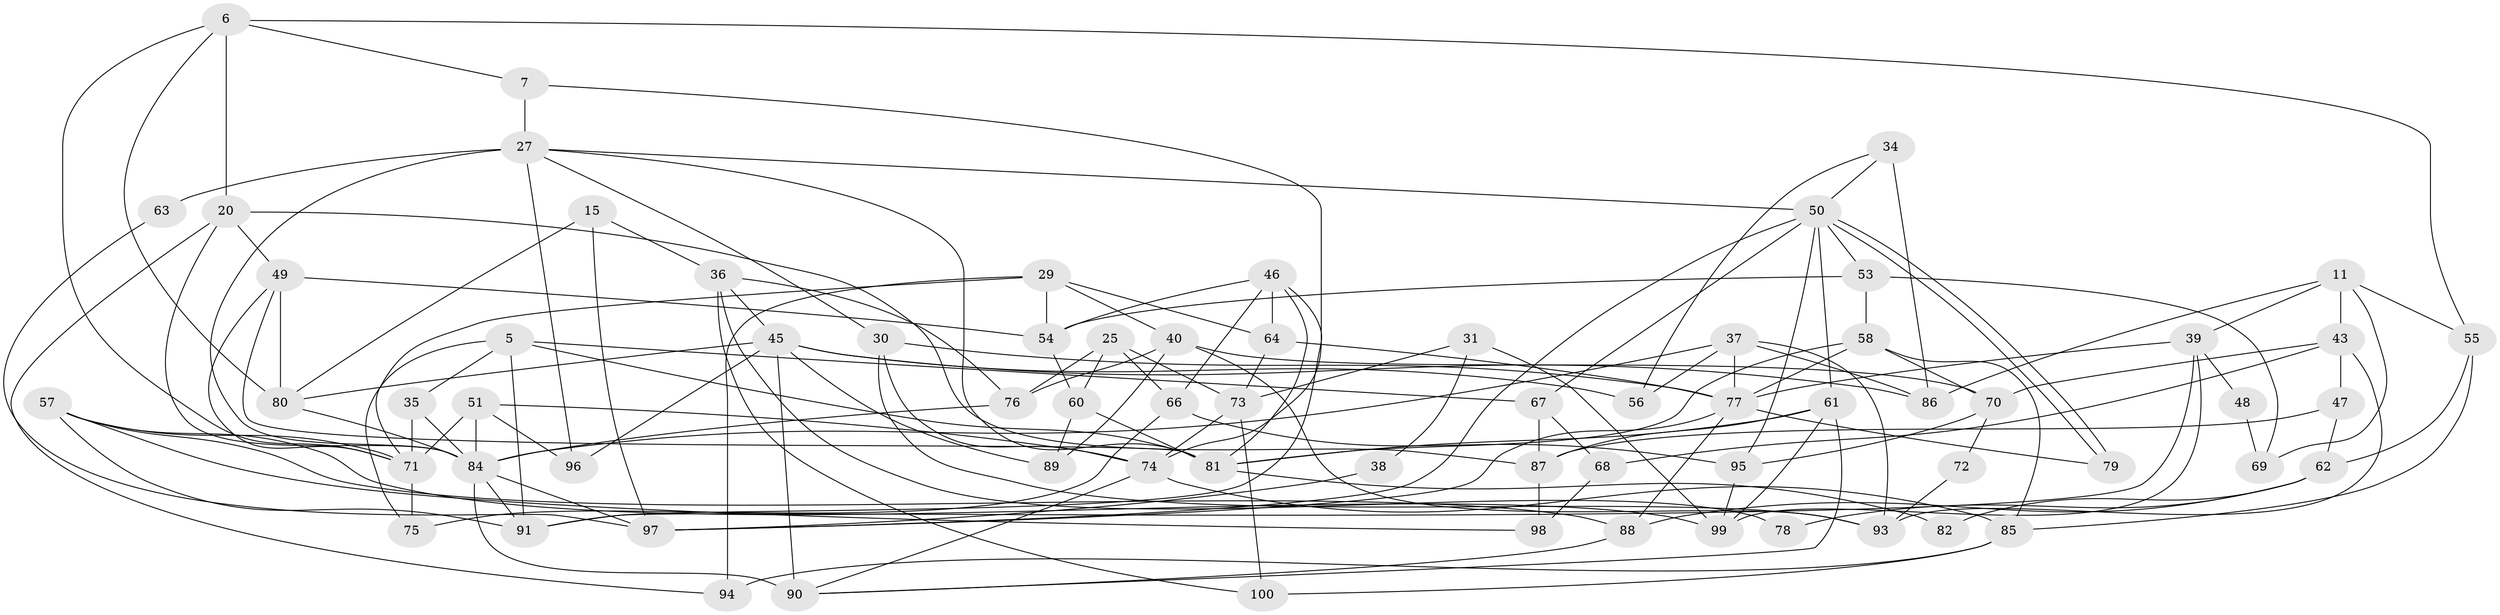 // original degree distribution, {5: 0.24, 4: 0.32, 3: 0.29, 2: 0.07, 6: 0.05, 7: 0.03}
// Generated by graph-tools (version 1.1) at 2025/54/03/04/25 21:54:34]
// undirected, 70 vertices, 155 edges
graph export_dot {
graph [start="1"]
  node [color=gray90,style=filled];
  5;
  6;
  7;
  11;
  15;
  20;
  25;
  27 [super="+1"];
  29 [super="+13+8"];
  30;
  31;
  34;
  35;
  36;
  37 [super="+3"];
  38;
  39;
  40;
  43;
  45 [super="+42"];
  46 [super="+26"];
  47;
  48;
  49 [super="+19"];
  50 [super="+22+23+33"];
  51;
  53;
  54;
  55;
  56;
  57;
  58;
  60;
  61;
  62 [super="+17"];
  63;
  64 [super="+12"];
  66;
  67;
  68;
  69;
  70;
  71 [super="+10"];
  72;
  73 [super="+44"];
  74 [super="+24"];
  75;
  76;
  77 [super="+32"];
  78;
  79;
  80;
  81 [super="+52"];
  82;
  84 [super="+59+65"];
  85 [super="+18"];
  86 [super="+83"];
  87;
  88;
  89;
  90 [super="+14"];
  91 [super="+2"];
  93 [super="+41+28"];
  94;
  95;
  96;
  97 [super="+92"];
  98;
  99;
  100;
  5 -- 67;
  5 -- 35;
  5 -- 75;
  5 -- 81;
  5 -- 91;
  6 -- 7;
  6 -- 80;
  6 -- 20;
  6 -- 55;
  6 -- 71;
  7 -- 27;
  7 -- 74;
  11 -- 55;
  11 -- 39;
  11 -- 43;
  11 -- 69;
  11 -- 86;
  15 -- 80;
  15 -- 36;
  15 -- 97 [weight=2];
  20 -- 49 [weight=2];
  20 -- 87;
  20 -- 94;
  20 -- 84;
  25 -- 60;
  25 -- 76;
  25 -- 66;
  25 -- 73;
  27 -- 81;
  27 -- 50;
  27 -- 84 [weight=2];
  27 -- 96;
  27 -- 30;
  27 -- 63;
  29 -- 40;
  29 -- 64;
  29 -- 94;
  29 -- 71;
  29 -- 54;
  30 -- 74 [weight=2];
  30 -- 77 [weight=2];
  30 -- 93 [weight=2];
  31 -- 99;
  31 -- 38;
  31 -- 73;
  34 -- 86 [weight=2];
  34 -- 56;
  34 -- 50;
  35 -- 71;
  35 -- 84;
  36 -- 45 [weight=2];
  36 -- 76;
  36 -- 78;
  36 -- 100;
  37 -- 84 [weight=2];
  37 -- 93 [weight=3];
  37 -- 86;
  37 -- 56;
  37 -- 77 [weight=2];
  38 -- 97 [weight=2];
  39 -- 99;
  39 -- 48;
  39 -- 77;
  39 -- 91;
  40 -- 93;
  40 -- 76;
  40 -- 70;
  40 -- 89;
  43 -- 93;
  43 -- 47;
  43 -- 68;
  43 -- 70;
  45 -- 80;
  45 -- 96;
  45 -- 56;
  45 -- 86;
  45 -- 89;
  45 -- 90;
  46 -- 66;
  46 -- 64;
  46 -- 54;
  46 -- 81;
  46 -- 91;
  47 -- 87;
  47 -- 62;
  48 -- 69;
  49 -- 80;
  49 -- 54;
  49 -- 81;
  49 -- 71;
  50 -- 79;
  50 -- 79;
  50 -- 95;
  50 -- 61;
  50 -- 53;
  50 -- 67;
  50 -- 97;
  51 -- 96;
  51 -- 74;
  51 -- 71;
  51 -- 84;
  53 -- 58;
  53 -- 54;
  53 -- 69;
  54 -- 60;
  55 -- 85;
  55 -- 62;
  57 -- 88;
  57 -- 99;
  57 -- 91;
  57 -- 98;
  57 -- 71;
  58 -- 70;
  58 -- 81;
  58 -- 85;
  58 -- 77;
  60 -- 89;
  60 -- 81;
  61 -- 81 [weight=2];
  61 -- 87;
  61 -- 99;
  61 -- 90;
  62 -- 88;
  62 -- 78;
  62 -- 82;
  63 -- 97;
  64 -- 73;
  64 -- 77;
  66 -- 95;
  66 -- 75;
  67 -- 68;
  67 -- 87;
  68 -- 98;
  70 -- 72;
  70 -- 95;
  71 -- 75;
  72 -- 93;
  73 -- 100;
  73 -- 74 [weight=2];
  74 -- 90;
  74 -- 85;
  76 -- 84;
  77 -- 79;
  77 -- 97;
  77 -- 88;
  80 -- 84;
  81 -- 82;
  84 -- 90;
  84 -- 97;
  84 -- 91;
  85 -- 100;
  85 -- 94;
  87 -- 98;
  88 -- 90;
  95 -- 99;
}
